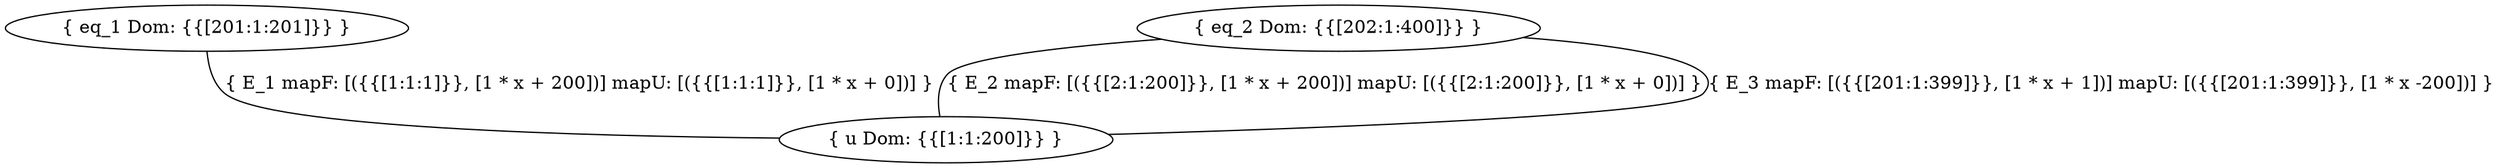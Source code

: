 digraph G{
    ratio="fill"
    node[shape="ellipse"]
    u [label="{ u Dom: {{[1:1:200]}} }"]
    eq_1 [label="{ eq_1 Dom: {{[201:1:201]}} }"]
    eq_2 [label="{ eq_2 Dom: {{[202:1:400]}} }"]
    
eq_1 -> u [label="{ E_1 mapF: [({{[1:1:1]}}, [1 * x + 200])] mapU: [({{[1:1:1]}}, [1 * x + 0])] }", arrowhead="none"]
    eq_2 -> u [label="{ E_2 mapF: [({{[2:1:200]}}, [1 * x + 200])] mapU: [({{[2:1:200]}}, [1 * x + 0])] }", arrowhead="none"]
    eq_2 -> u [label="{ E_3 mapF: [({{[201:1:399]}}, [1 * x + 1])] mapU: [({{[201:1:399]}}, [1 * x -200])] }", arrowhead="none"]
    
}
